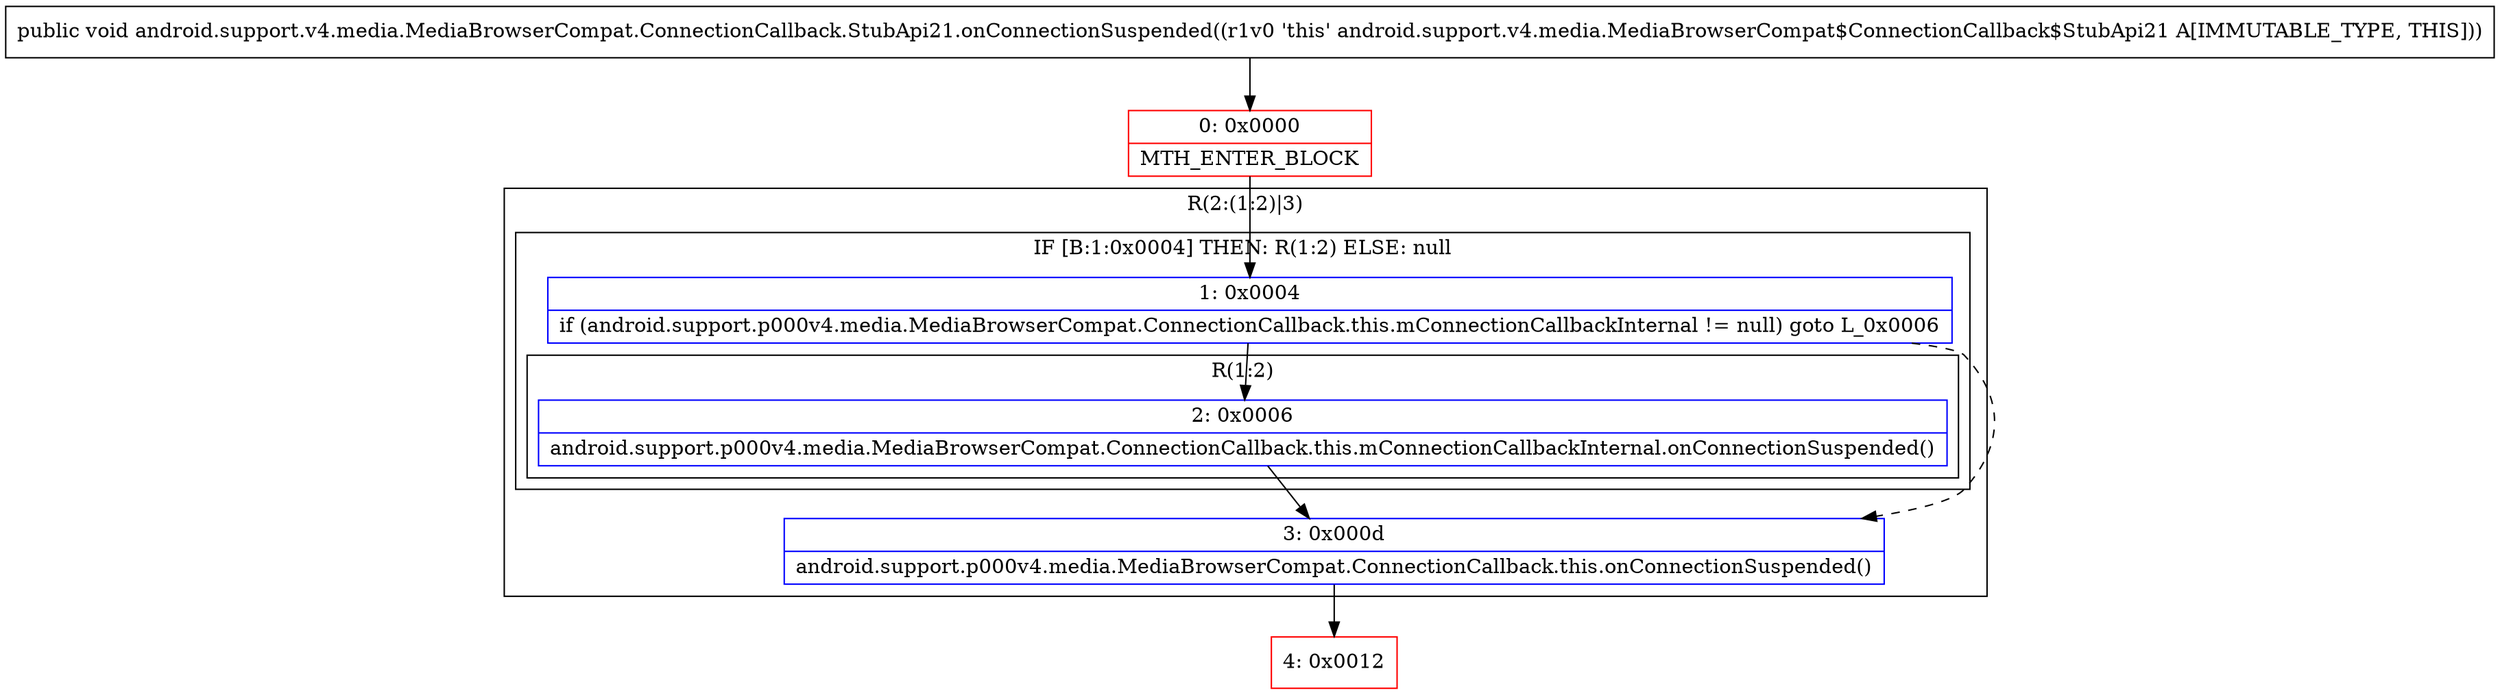 digraph "CFG forandroid.support.v4.media.MediaBrowserCompat.ConnectionCallback.StubApi21.onConnectionSuspended()V" {
subgraph cluster_Region_1442712424 {
label = "R(2:(1:2)|3)";
node [shape=record,color=blue];
subgraph cluster_IfRegion_2100202155 {
label = "IF [B:1:0x0004] THEN: R(1:2) ELSE: null";
node [shape=record,color=blue];
Node_1 [shape=record,label="{1\:\ 0x0004|if (android.support.p000v4.media.MediaBrowserCompat.ConnectionCallback.this.mConnectionCallbackInternal != null) goto L_0x0006\l}"];
subgraph cluster_Region_677067632 {
label = "R(1:2)";
node [shape=record,color=blue];
Node_2 [shape=record,label="{2\:\ 0x0006|android.support.p000v4.media.MediaBrowserCompat.ConnectionCallback.this.mConnectionCallbackInternal.onConnectionSuspended()\l}"];
}
}
Node_3 [shape=record,label="{3\:\ 0x000d|android.support.p000v4.media.MediaBrowserCompat.ConnectionCallback.this.onConnectionSuspended()\l}"];
}
Node_0 [shape=record,color=red,label="{0\:\ 0x0000|MTH_ENTER_BLOCK\l}"];
Node_4 [shape=record,color=red,label="{4\:\ 0x0012}"];
MethodNode[shape=record,label="{public void android.support.v4.media.MediaBrowserCompat.ConnectionCallback.StubApi21.onConnectionSuspended((r1v0 'this' android.support.v4.media.MediaBrowserCompat$ConnectionCallback$StubApi21 A[IMMUTABLE_TYPE, THIS])) }"];
MethodNode -> Node_0;
Node_1 -> Node_2;
Node_1 -> Node_3[style=dashed];
Node_2 -> Node_3;
Node_3 -> Node_4;
Node_0 -> Node_1;
}

